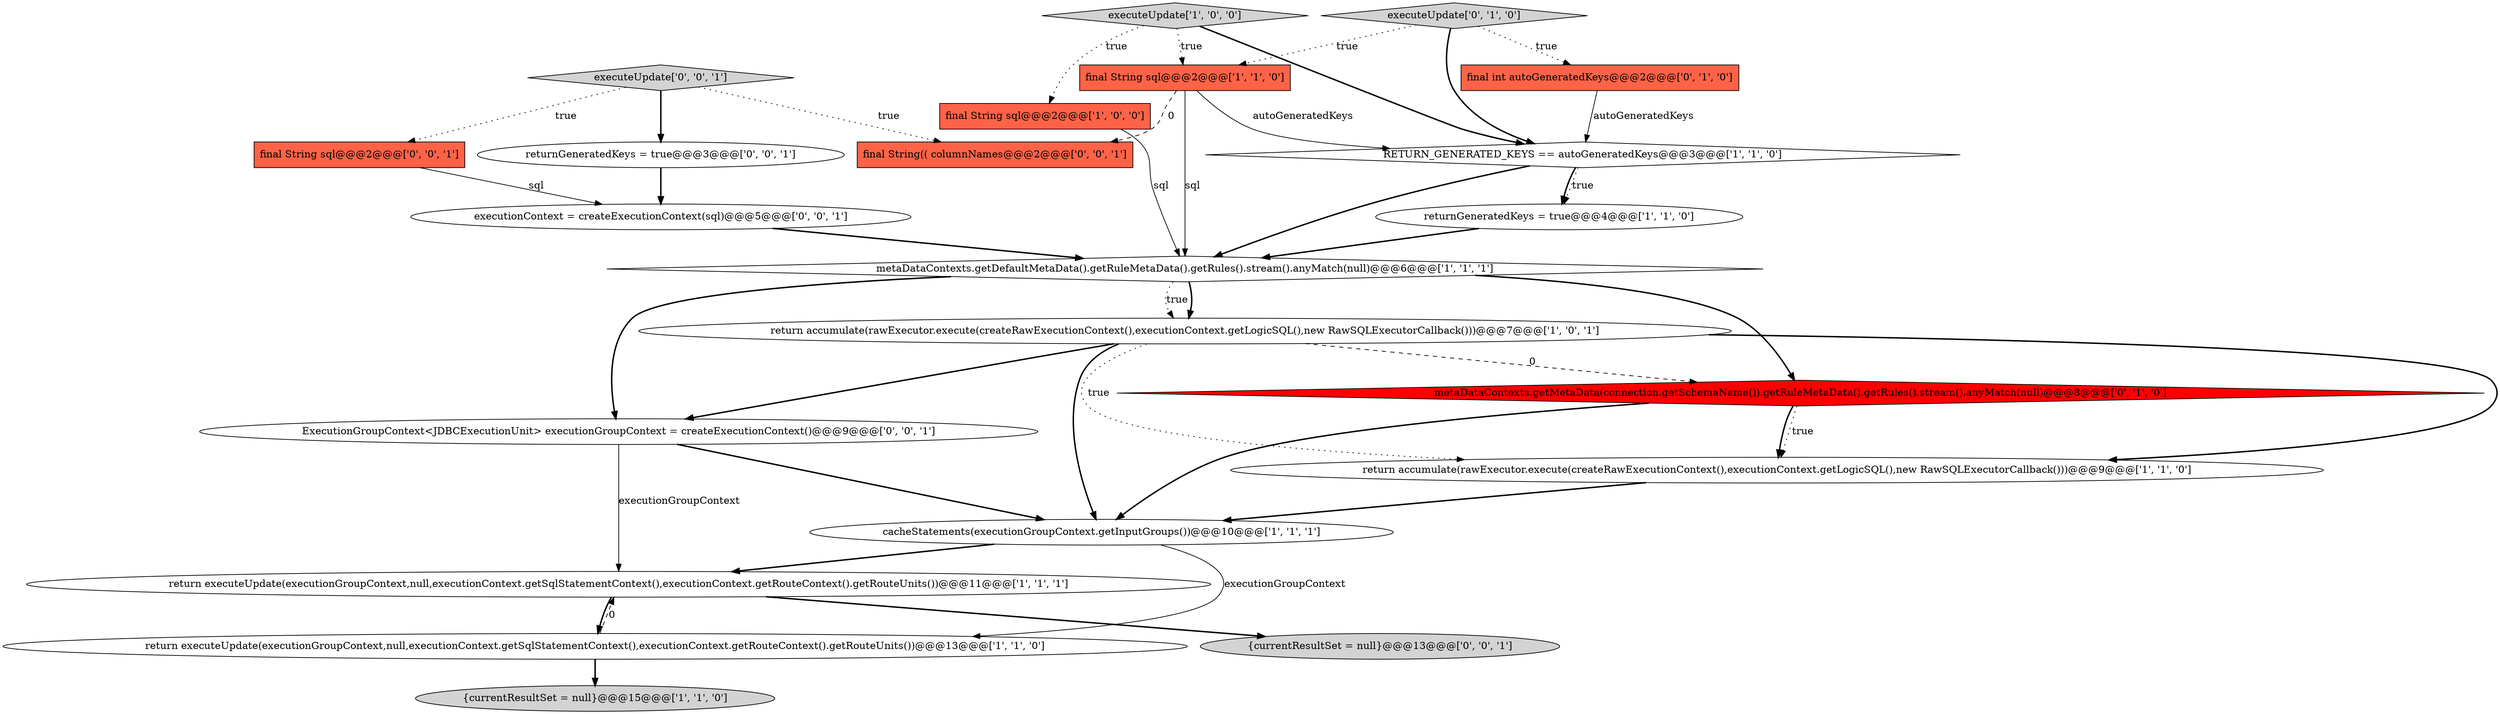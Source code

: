 digraph {
8 [style = filled, label = "executeUpdate['1', '0', '0']", fillcolor = lightgray, shape = diamond image = "AAA0AAABBB1BBB"];
12 [style = filled, label = "executeUpdate['0', '1', '0']", fillcolor = lightgray, shape = diamond image = "AAA0AAABBB2BBB"];
20 [style = filled, label = "returnGeneratedKeys = true@@@3@@@['0', '0', '1']", fillcolor = white, shape = ellipse image = "AAA0AAABBB3BBB"];
10 [style = filled, label = "return accumulate(rawExecutor.execute(createRawExecutionContext(),executionContext.getLogicSQL(),new RawSQLExecutorCallback()))@@@9@@@['1', '1', '0']", fillcolor = white, shape = ellipse image = "AAA0AAABBB1BBB"];
17 [style = filled, label = "final String sql@@@2@@@['0', '0', '1']", fillcolor = tomato, shape = box image = "AAA0AAABBB3BBB"];
0 [style = filled, label = "return executeUpdate(executionGroupContext,null,executionContext.getSqlStatementContext(),executionContext.getRouteContext().getRouteUnits())@@@11@@@['1', '1', '1']", fillcolor = white, shape = ellipse image = "AAA0AAABBB1BBB"];
2 [style = filled, label = "{currentResultSet = null}@@@15@@@['1', '1', '0']", fillcolor = lightgray, shape = ellipse image = "AAA0AAABBB1BBB"];
3 [style = filled, label = "final String sql@@@2@@@['1', '0', '0']", fillcolor = tomato, shape = box image = "AAA0AAABBB1BBB"];
16 [style = filled, label = "executionContext = createExecutionContext(sql)@@@5@@@['0', '0', '1']", fillcolor = white, shape = ellipse image = "AAA0AAABBB3BBB"];
1 [style = filled, label = "return executeUpdate(executionGroupContext,null,executionContext.getSqlStatementContext(),executionContext.getRouteContext().getRouteUnits())@@@13@@@['1', '1', '0']", fillcolor = white, shape = ellipse image = "AAA0AAABBB1BBB"];
13 [style = filled, label = "metaDataContexts.getMetaData(connection.getSchemaName()).getRuleMetaData().getRules().stream().anyMatch(null)@@@8@@@['0', '1', '0']", fillcolor = red, shape = diamond image = "AAA1AAABBB2BBB"];
21 [style = filled, label = "ExecutionGroupContext<JDBCExecutionUnit> executionGroupContext = createExecutionContext()@@@9@@@['0', '0', '1']", fillcolor = white, shape = ellipse image = "AAA0AAABBB3BBB"];
15 [style = filled, label = "{currentResultSet = null}@@@13@@@['0', '0', '1']", fillcolor = lightgray, shape = ellipse image = "AAA0AAABBB3BBB"];
6 [style = filled, label = "metaDataContexts.getDefaultMetaData().getRuleMetaData().getRules().stream().anyMatch(null)@@@6@@@['1', '1', '1']", fillcolor = white, shape = diamond image = "AAA0AAABBB1BBB"];
5 [style = filled, label = "cacheStatements(executionGroupContext.getInputGroups())@@@10@@@['1', '1', '1']", fillcolor = white, shape = ellipse image = "AAA0AAABBB1BBB"];
7 [style = filled, label = "returnGeneratedKeys = true@@@4@@@['1', '1', '0']", fillcolor = white, shape = ellipse image = "AAA0AAABBB1BBB"];
4 [style = filled, label = "final String sql@@@2@@@['1', '1', '0']", fillcolor = tomato, shape = box image = "AAA0AAABBB1BBB"];
9 [style = filled, label = "RETURN_GENERATED_KEYS == autoGeneratedKeys@@@3@@@['1', '1', '0']", fillcolor = white, shape = diamond image = "AAA0AAABBB1BBB"];
18 [style = filled, label = "final String(( columnNames@@@2@@@['0', '0', '1']", fillcolor = tomato, shape = box image = "AAA0AAABBB3BBB"];
11 [style = filled, label = "return accumulate(rawExecutor.execute(createRawExecutionContext(),executionContext.getLogicSQL(),new RawSQLExecutorCallback()))@@@7@@@['1', '0', '1']", fillcolor = white, shape = ellipse image = "AAA0AAABBB1BBB"];
14 [style = filled, label = "final int autoGeneratedKeys@@@2@@@['0', '1', '0']", fillcolor = tomato, shape = box image = "AAA0AAABBB2BBB"];
19 [style = filled, label = "executeUpdate['0', '0', '1']", fillcolor = lightgray, shape = diamond image = "AAA0AAABBB3BBB"];
4->6 [style = solid, label="sql"];
13->10 [style = bold, label=""];
4->18 [style = dashed, label="0"];
19->17 [style = dotted, label="true"];
11->10 [style = dotted, label="true"];
6->21 [style = bold, label=""];
16->6 [style = bold, label=""];
19->20 [style = bold, label=""];
11->21 [style = bold, label=""];
19->18 [style = dotted, label="true"];
21->0 [style = solid, label="executionGroupContext"];
17->16 [style = solid, label="sql"];
3->6 [style = solid, label="sql"];
9->7 [style = bold, label=""];
13->10 [style = dotted, label="true"];
12->9 [style = bold, label=""];
5->1 [style = solid, label="executionGroupContext"];
8->4 [style = dotted, label="true"];
8->3 [style = dotted, label="true"];
4->9 [style = solid, label="autoGeneratedKeys"];
0->15 [style = bold, label=""];
9->6 [style = bold, label=""];
14->9 [style = solid, label="autoGeneratedKeys"];
21->5 [style = bold, label=""];
12->14 [style = dotted, label="true"];
11->5 [style = bold, label=""];
11->13 [style = dashed, label="0"];
10->5 [style = bold, label=""];
20->16 [style = bold, label=""];
5->0 [style = bold, label=""];
11->10 [style = bold, label=""];
0->1 [style = bold, label=""];
6->11 [style = bold, label=""];
6->13 [style = bold, label=""];
7->6 [style = bold, label=""];
8->9 [style = bold, label=""];
13->5 [style = bold, label=""];
12->4 [style = dotted, label="true"];
1->2 [style = bold, label=""];
6->11 [style = dotted, label="true"];
9->7 [style = dotted, label="true"];
1->0 [style = dashed, label="0"];
}
